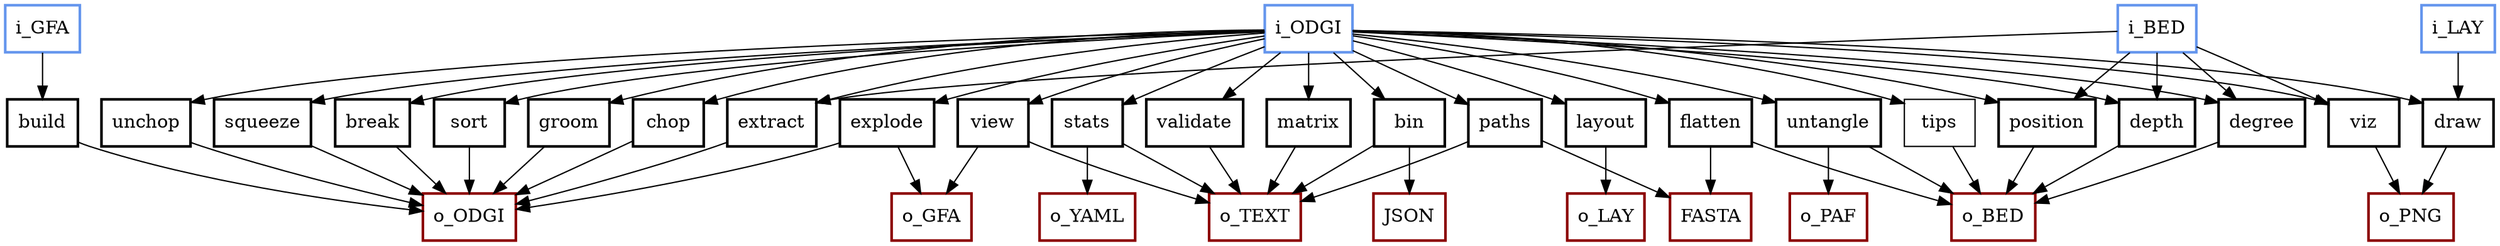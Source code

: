 digraph sample {
	node [
		shape=box
		color=black
	]
/*
	build [color = red]
	view [color = red]

	validate [color = green]

	stats [color = blue]
	bin [color = blue]
	depth [color = blue]
	degree [color = blue]
  	matrix [color = blue]
    paths [color = blue]
    flatten [color = blue]

    break [color = brown]
	groom [color = brown]
	chop [color = brown]
	unchop [color = brown]
	explode [color = brown]
	squeeze [color = brown]
	extract [color = brown]

	position [color = red]
    untangle [color = red]

	viz [color = cyan]
	sort [color = cyan]
	layout [color = cyan]
	draw [color = cyan]
*/

	build [penwidth = 2]
	view [penwidth = 2]

	validate [penwidth = 2]

	stats [penwidth = 2]
	bin [penwidth = 2]
	depth [penwidth = 2]
	degree [penwidth = 2]
  	matrix [penwidth = 2]
    paths [penwidth = 2]
    flatten [penwidth = 2]

    break [penwidth = 2]
	groom [penwidth = 2]
	chop [penwidth = 2]
	unchop [penwidth = 2]
	explode [penwidth = 2]
	squeeze [penwidth = 2]
	extract [penwidth = 2]

	position [penwidth = 2]
    untangle [penwidth = 2]

	viz [penwidth = 2]
	sort [penwidth = 2]
	layout [penwidth = 2]
	draw [penwidth = 2]

	i_GFA [color = cornflowerblue, penwidth = 2]
	i_ODGI [color = cornflowerblue, penwidth = 2]
	i_BED [color = cornflowerblue, penwidth = 2]
	i_LAY [color = cornflowerblue, penwidth = 2]
	o_GFA [color = darkred, penwidth = 2]
	o_ODGI [color = darkred, penwidth = 2]
	o_TEXT [color = darkred, penwidth = 2]
	o_YAML [color = darkred, penwidth = 2]
	FASTA [color = darkred, penwidth = 2]
	JSON [color = darkred, penwidth = 2]
	o_BED [color = darkred, penwidth = 2]
	o_PAF [color = darkred, penwidth = 2]
	o_LAY [color = darkred, penwidth = 2]
	o_PNG [color = darkred, penwidth = 2]

	i_GFA -> build
	//i_GFA -> {view, validate, stats, bin, depth, degree, flatten, break, groom, chop, unchop, explode, squeeze, extract, position, viz, sort, layout, draw, untangle, matrix, paths, tips}
	i_ODGI -> {view, validate, stats, bin, depth, degree, flatten, break, groom, chop, unchop, explode, squeeze, extract, position, viz, sort, layout, draw, untangle, matrix, paths, tips}
	i_BED -> {depth, degree, extract, position, viz}
    i_LAY -> {draw}
    //XP -> {server}

	build -> o_ODGI
	view ->  o_GFA
	view ->  o_TEXT
	validate -> o_TEXT
	stats -> o_TEXT
	stats -> o_YAML
    matrix -> o_TEXT
    paths -> FASTA
    paths -> o_TEXT
	bin -> JSON
	bin -> o_TEXT
	depth -> o_BED
	degree -> o_BED
    flatten -> o_BED
    flatten -> FASTA
	break -> o_ODGI
	groom -> o_ODGI
	chop -> o_ODGI
	unchop -> o_ODGI
	explode -> o_ODGI
	explode -> o_GFA
	squeeze -> o_ODGI
	extract -> o_ODGI
	position -> o_BED
	viz -> o_PNG
	sort -> o_ODGI
	layout -> o_LAY
	draw -> o_PNG
    untangle -> o_BED
    untangle -> o_PAF
    tips -> o_BED
    //server -> o_TEXT
}